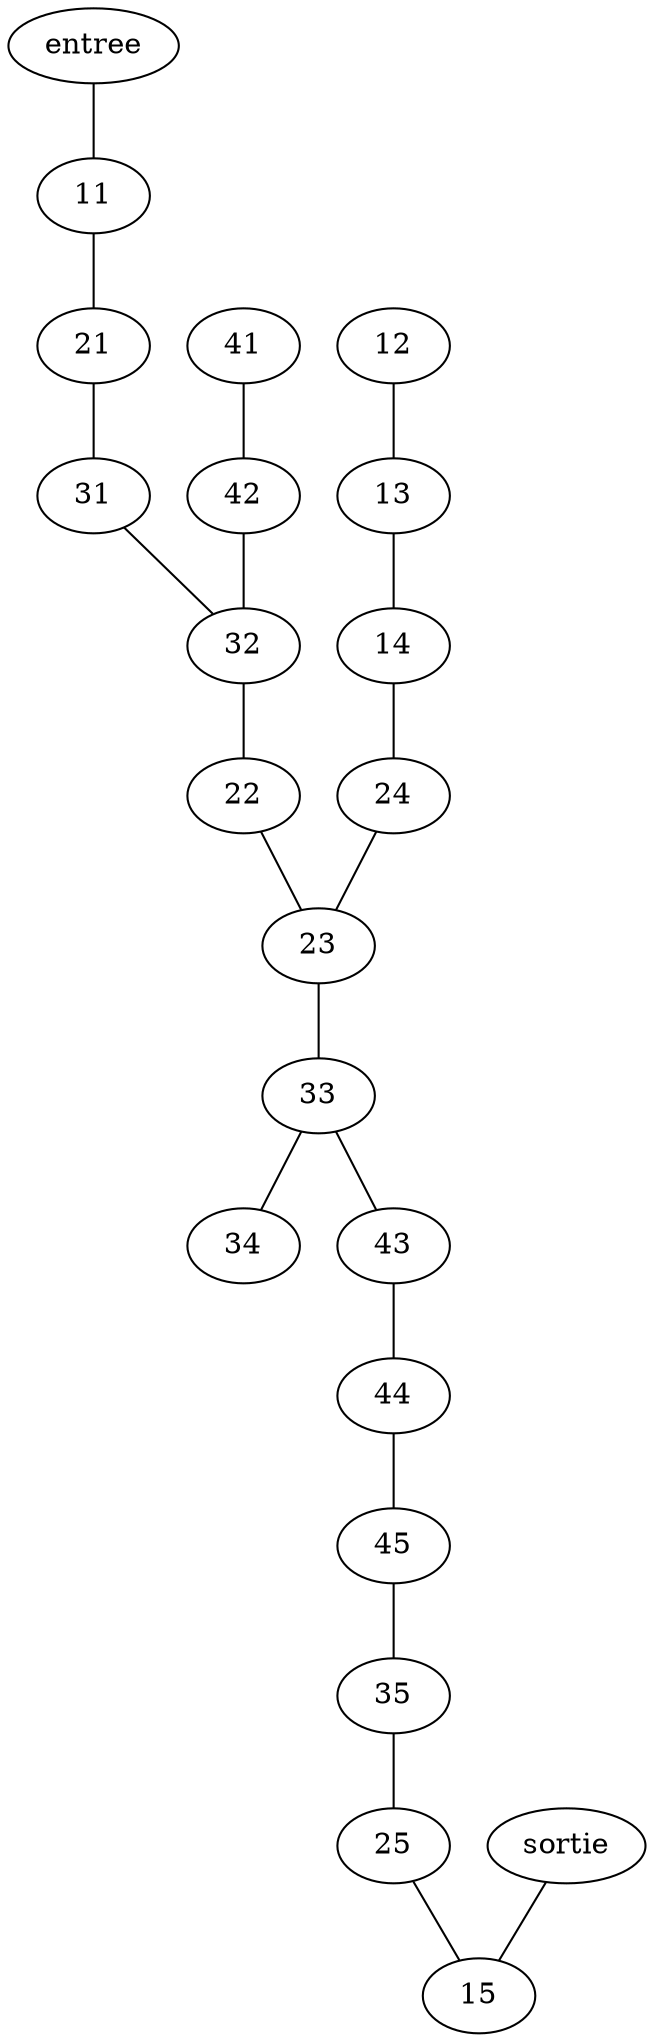 graph {
  entree -- 11
  sortie -- 15
  11 -- 21
  21 -- 31
  31 -- 32
  41 -- 42
  42 -- 32
  32 -- 22
  22 -- 23
  12 -- 13
  13 -- 14
  14 -- 24
  24 -- 23
  23 -- 33
  33 -- 34
  33 -- 43
  43 -- 44
  44 -- 45
  45 -- 35
  35 -- 25
  25 -- 15
}
